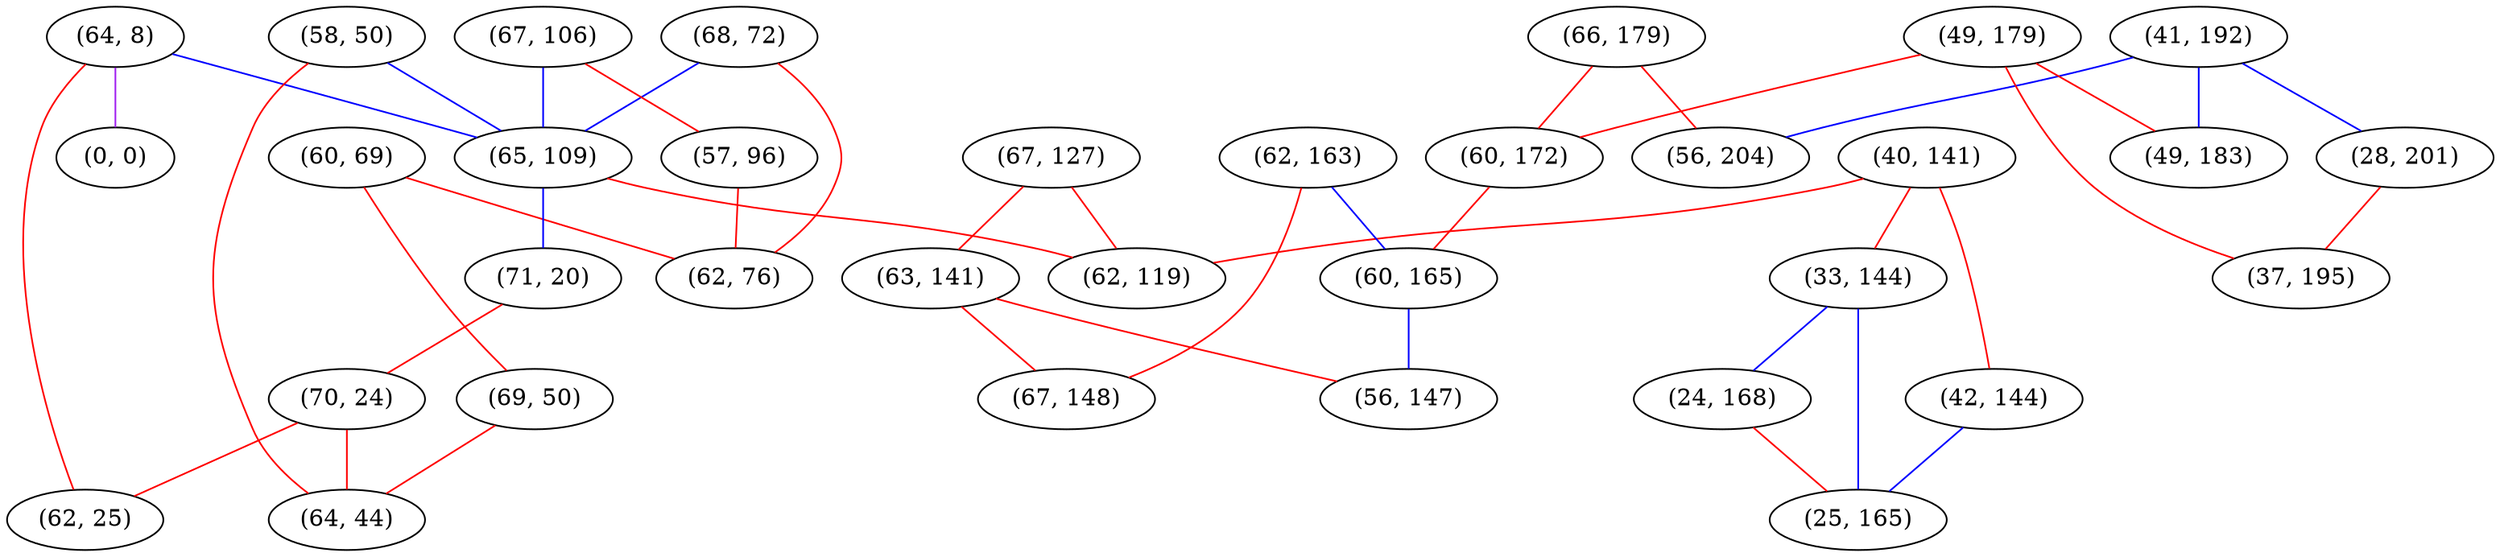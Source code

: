 graph "" {
"(60, 69)";
"(41, 192)";
"(49, 179)";
"(68, 72)";
"(28, 201)";
"(67, 106)";
"(67, 127)";
"(64, 8)";
"(58, 50)";
"(40, 141)";
"(65, 109)";
"(62, 119)";
"(57, 96)";
"(63, 141)";
"(42, 144)";
"(37, 195)";
"(71, 20)";
"(0, 0)";
"(66, 179)";
"(62, 163)";
"(33, 144)";
"(69, 50)";
"(70, 24)";
"(56, 204)";
"(60, 172)";
"(60, 165)";
"(62, 76)";
"(56, 147)";
"(24, 168)";
"(25, 165)";
"(67, 148)";
"(64, 44)";
"(49, 183)";
"(62, 25)";
"(60, 69)" -- "(62, 76)"  [color=red, key=0, weight=1];
"(60, 69)" -- "(69, 50)"  [color=red, key=0, weight=1];
"(41, 192)" -- "(56, 204)"  [color=blue, key=0, weight=3];
"(41, 192)" -- "(28, 201)"  [color=blue, key=0, weight=3];
"(41, 192)" -- "(49, 183)"  [color=blue, key=0, weight=3];
"(49, 179)" -- "(49, 183)"  [color=red, key=0, weight=1];
"(49, 179)" -- "(60, 172)"  [color=red, key=0, weight=1];
"(49, 179)" -- "(37, 195)"  [color=red, key=0, weight=1];
"(68, 72)" -- "(62, 76)"  [color=red, key=0, weight=1];
"(68, 72)" -- "(65, 109)"  [color=blue, key=0, weight=3];
"(28, 201)" -- "(37, 195)"  [color=red, key=0, weight=1];
"(67, 106)" -- "(65, 109)"  [color=blue, key=0, weight=3];
"(67, 106)" -- "(57, 96)"  [color=red, key=0, weight=1];
"(67, 127)" -- "(63, 141)"  [color=red, key=0, weight=1];
"(67, 127)" -- "(62, 119)"  [color=red, key=0, weight=1];
"(64, 8)" -- "(65, 109)"  [color=blue, key=0, weight=3];
"(64, 8)" -- "(62, 25)"  [color=red, key=0, weight=1];
"(64, 8)" -- "(0, 0)"  [color=purple, key=0, weight=4];
"(58, 50)" -- "(65, 109)"  [color=blue, key=0, weight=3];
"(58, 50)" -- "(64, 44)"  [color=red, key=0, weight=1];
"(40, 141)" -- "(42, 144)"  [color=red, key=0, weight=1];
"(40, 141)" -- "(33, 144)"  [color=red, key=0, weight=1];
"(40, 141)" -- "(62, 119)"  [color=red, key=0, weight=1];
"(65, 109)" -- "(71, 20)"  [color=blue, key=0, weight=3];
"(65, 109)" -- "(62, 119)"  [color=red, key=0, weight=1];
"(57, 96)" -- "(62, 76)"  [color=red, key=0, weight=1];
"(63, 141)" -- "(56, 147)"  [color=red, key=0, weight=1];
"(63, 141)" -- "(67, 148)"  [color=red, key=0, weight=1];
"(42, 144)" -- "(25, 165)"  [color=blue, key=0, weight=3];
"(71, 20)" -- "(70, 24)"  [color=red, key=0, weight=1];
"(66, 179)" -- "(60, 172)"  [color=red, key=0, weight=1];
"(66, 179)" -- "(56, 204)"  [color=red, key=0, weight=1];
"(62, 163)" -- "(60, 165)"  [color=blue, key=0, weight=3];
"(62, 163)" -- "(67, 148)"  [color=red, key=0, weight=1];
"(33, 144)" -- "(25, 165)"  [color=blue, key=0, weight=3];
"(33, 144)" -- "(24, 168)"  [color=blue, key=0, weight=3];
"(69, 50)" -- "(64, 44)"  [color=red, key=0, weight=1];
"(70, 24)" -- "(62, 25)"  [color=red, key=0, weight=1];
"(70, 24)" -- "(64, 44)"  [color=red, key=0, weight=1];
"(60, 172)" -- "(60, 165)"  [color=red, key=0, weight=1];
"(60, 165)" -- "(56, 147)"  [color=blue, key=0, weight=3];
"(24, 168)" -- "(25, 165)"  [color=red, key=0, weight=1];
}
